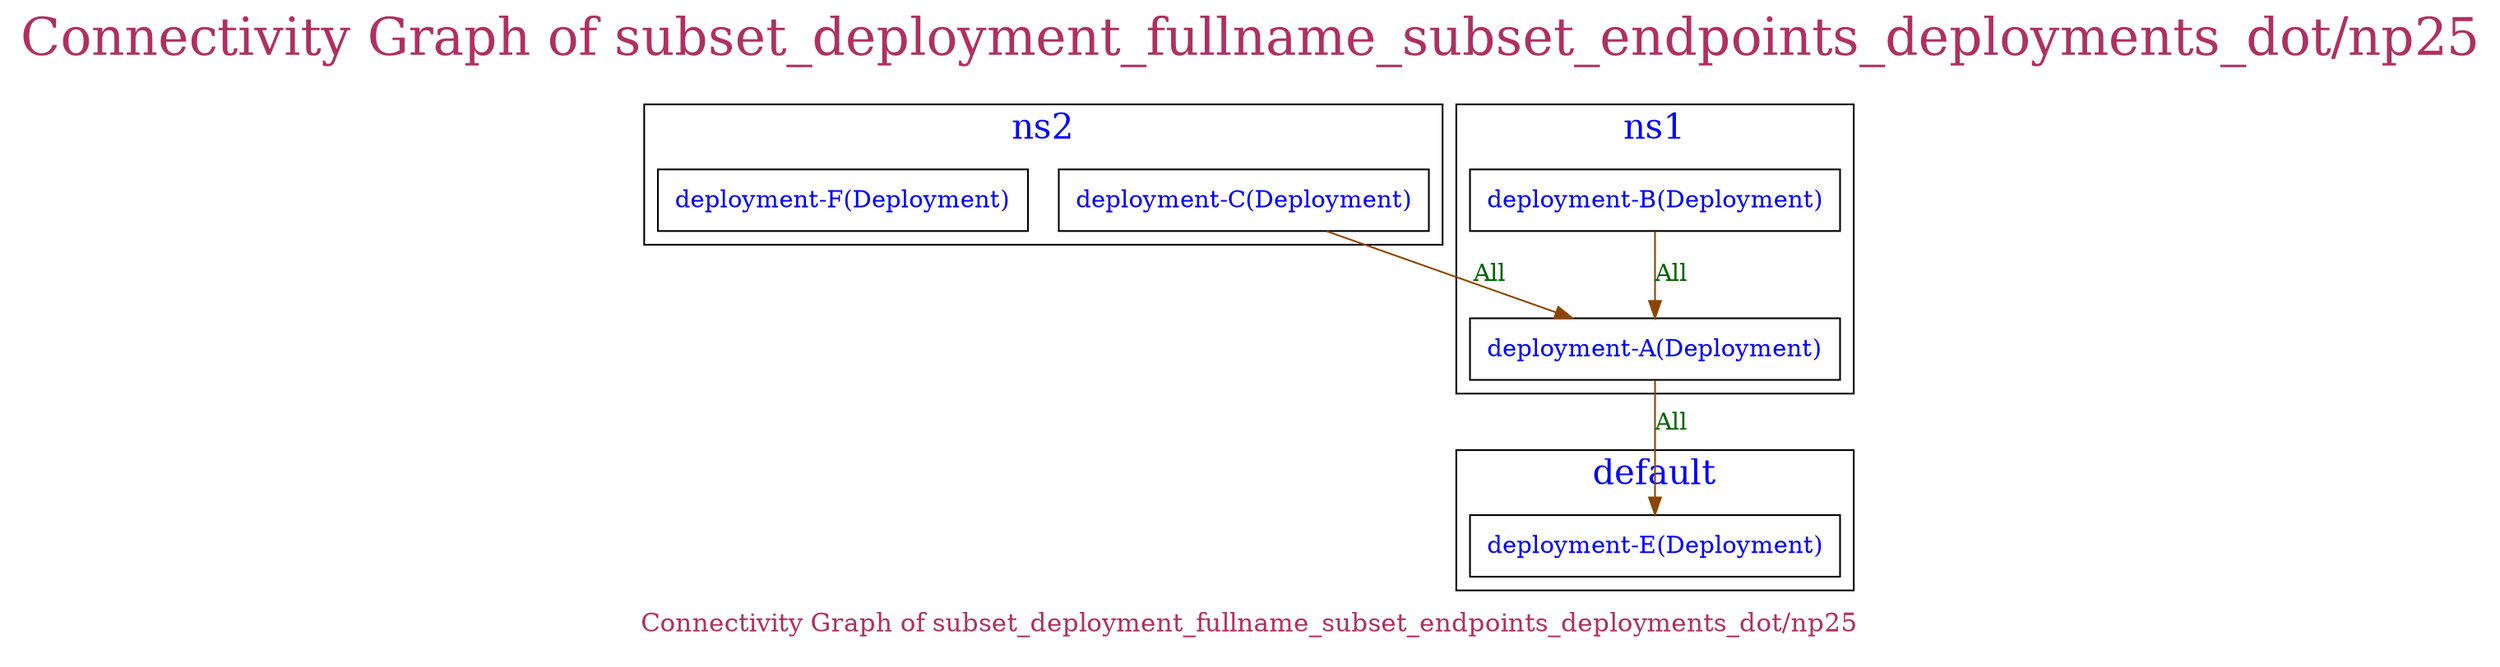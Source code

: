 // The Connectivity Graph of subset_deployment_fullname_subset_endpoints_deployments_dot/np25
digraph {
	label="Connectivity Graph of subset_deployment_fullname_subset_endpoints_deployments_dot/np25"	labelloc = "t"
	fontsize=30
	fontcolor=maroon
	subgraph cluster_map_explanation {
subgraph cluster_default_namespace{
	label="default"
	fontsize=20
	fontcolor=blue
	tooltip="Namespace"
	"default/deployment-E(Deployment)" [label=<<table border="0" cellspacing="0"><tr><td>deployment-E(Deployment)</td></tr></table>> shape=box fontcolor=blue tooltip="Workload"]
}
subgraph cluster_ns1_namespace{
	label="ns1"
	fontsize=20
	fontcolor=blue
	tooltip="Namespace"
	"ns1/deployment-A(Deployment)" [label=<<table border="0" cellspacing="0"><tr><td>deployment-A(Deployment)</td></tr></table>> shape=box fontcolor=blue tooltip="Workload"]
	"ns1/deployment-B(Deployment)" [label=<<table border="0" cellspacing="0"><tr><td>deployment-B(Deployment)</td></tr></table>> shape=box fontcolor=blue tooltip="Workload"]
}
subgraph cluster_ns2_namespace{
	label="ns2"
	fontsize=20
	fontcolor=blue
	tooltip="Namespace"
	"ns2/deployment-C(Deployment)" [label=<<table border="0" cellspacing="0"><tr><td>deployment-C(Deployment)</td></tr></table>> shape=box fontcolor=blue tooltip="Workload"]
	"ns2/deployment-F(Deployment)" [label=<<table border="0" cellspacing="0"><tr><td>deployment-F(Deployment)</td></tr></table>> shape=box fontcolor=blue tooltip="Workload"]
}
	"ns1/deployment-A(Deployment)" -> "default/deployment-E(Deployment)"[label="All" labeltooltip="All" color=darkorange4 fontcolor=darkgreen dir=both arrowhead=normal arrowtail=none]
	"ns1/deployment-B(Deployment)" -> "ns1/deployment-A(Deployment)"[label="All" labeltooltip="All" color=darkorange4 fontcolor=darkgreen dir=both arrowhead=normal arrowtail=none]
	"ns2/deployment-C(Deployment)" -> "ns1/deployment-A(Deployment)"[label="All" labeltooltip="All" color=darkorange4 fontcolor=darkgreen dir=both arrowhead=normal arrowtail=none]
	color=white
	labelloc = "b"
	fontsize=15
	fontcolor=maroon
	}
}
